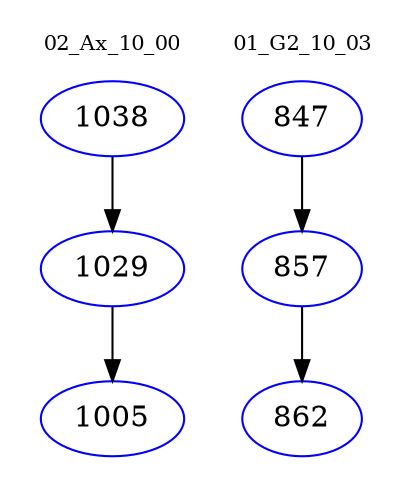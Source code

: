 digraph{
subgraph cluster_0 {
color = white
label = "02_Ax_10_00";
fontsize=10;
T0_1038 [label="1038", color="blue"]
T0_1038 -> T0_1029 [color="black"]
T0_1029 [label="1029", color="blue"]
T0_1029 -> T0_1005 [color="black"]
T0_1005 [label="1005", color="blue"]
}
subgraph cluster_1 {
color = white
label = "01_G2_10_03";
fontsize=10;
T1_847 [label="847", color="blue"]
T1_847 -> T1_857 [color="black"]
T1_857 [label="857", color="blue"]
T1_857 -> T1_862 [color="black"]
T1_862 [label="862", color="blue"]
}
}
